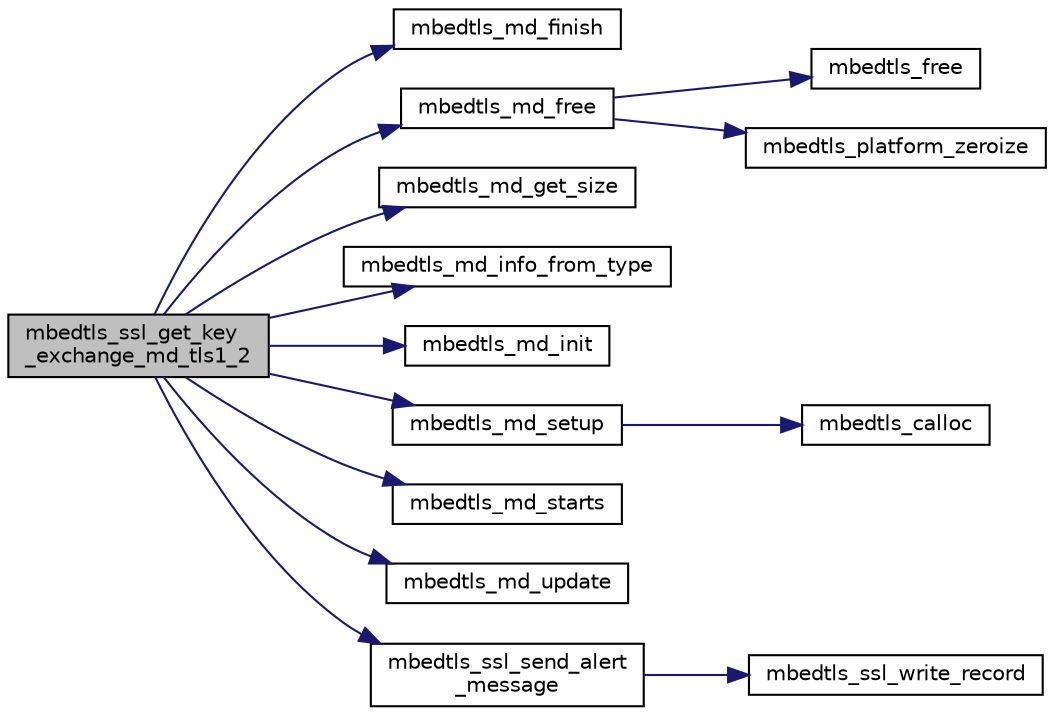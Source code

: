 digraph "mbedtls_ssl_get_key_exchange_md_tls1_2"
{
 // LATEX_PDF_SIZE
  edge [fontname="Helvetica",fontsize="10",labelfontname="Helvetica",labelfontsize="10"];
  node [fontname="Helvetica",fontsize="10",shape=record];
  rankdir="LR";
  Node1 [label="mbedtls_ssl_get_key\l_exchange_md_tls1_2",height=0.2,width=0.4,color="black", fillcolor="grey75", style="filled", fontcolor="black",tooltip=" "];
  Node1 -> Node2 [color="midnightblue",fontsize="10",style="solid",fontname="Helvetica"];
  Node2 [label="mbedtls_md_finish",height=0.2,width=0.4,color="black", fillcolor="white", style="filled",URL="$d1/d7e/md_8c.html#adf77ab9b0f117367883988ee5f0af1f4",tooltip="This function finishes the digest operation, and writes the result to the output buffer."];
  Node1 -> Node3 [color="midnightblue",fontsize="10",style="solid",fontname="Helvetica"];
  Node3 [label="mbedtls_md_free",height=0.2,width=0.4,color="black", fillcolor="white", style="filled",URL="$d1/d7e/md_8c.html#af3248ddb6ad05035292fa92ac4af2587",tooltip="This function clears the internal structure of ctx and frees any embedded internal structure,..."];
  Node3 -> Node4 [color="midnightblue",fontsize="10",style="solid",fontname="Helvetica"];
  Node4 [label="mbedtls_free",height=0.2,width=0.4,color="black", fillcolor="white", style="filled",URL="$dc/d3f/platform_8c.html#a5aeffbc9179142d77ef35d3266d5fc4d",tooltip=" "];
  Node3 -> Node5 [color="midnightblue",fontsize="10",style="solid",fontname="Helvetica"];
  Node5 [label="mbedtls_platform_zeroize",height=0.2,width=0.4,color="black", fillcolor="white", style="filled",URL="$dd/dde/platform__util_8c.html#aa4e36b2c1c58d8ad89e1e11b6ebea2d9",tooltip="Securely zeroize a buffer."];
  Node1 -> Node6 [color="midnightblue",fontsize="10",style="solid",fontname="Helvetica"];
  Node6 [label="mbedtls_md_get_size",height=0.2,width=0.4,color="black", fillcolor="white", style="filled",URL="$d1/d7e/md_8c.html#ae20f4ddcf2bbf2e59cafc6fab8c993d6",tooltip="This function extracts the message-digest size from the message-digest information structure."];
  Node1 -> Node7 [color="midnightblue",fontsize="10",style="solid",fontname="Helvetica"];
  Node7 [label="mbedtls_md_info_from_type",height=0.2,width=0.4,color="black", fillcolor="white", style="filled",URL="$d1/d7e/md_8c.html#aca53b51e0c8eb0e07c7eb4a3e6acfa0d",tooltip="This function returns the message-digest information associated with the given digest type."];
  Node1 -> Node8 [color="midnightblue",fontsize="10",style="solid",fontname="Helvetica"];
  Node8 [label="mbedtls_md_init",height=0.2,width=0.4,color="black", fillcolor="white", style="filled",URL="$d1/d7e/md_8c.html#ad8b02927ca10552e3cbf293fa8c10e24",tooltip="This function initializes a message-digest context without binding it to a particular message-digest ..."];
  Node1 -> Node9 [color="midnightblue",fontsize="10",style="solid",fontname="Helvetica"];
  Node9 [label="mbedtls_md_setup",height=0.2,width=0.4,color="black", fillcolor="white", style="filled",URL="$d1/d7e/md_8c.html#a1b858111212997b90bd7d2c71010a7ec",tooltip="This function selects the message digest algorithm to use, and allocates internal structures."];
  Node9 -> Node10 [color="midnightblue",fontsize="10",style="solid",fontname="Helvetica"];
  Node10 [label="mbedtls_calloc",height=0.2,width=0.4,color="black", fillcolor="white", style="filled",URL="$dc/d3f/platform_8c.html#a065dcb25fe2c4492a910bec761400ebe",tooltip=" "];
  Node1 -> Node11 [color="midnightblue",fontsize="10",style="solid",fontname="Helvetica"];
  Node11 [label="mbedtls_md_starts",height=0.2,width=0.4,color="black", fillcolor="white", style="filled",URL="$d1/d7e/md_8c.html#a24483eff556810e3489ac6abefa328e6",tooltip="This function starts a message-digest computation."];
  Node1 -> Node12 [color="midnightblue",fontsize="10",style="solid",fontname="Helvetica"];
  Node12 [label="mbedtls_md_update",height=0.2,width=0.4,color="black", fillcolor="white", style="filled",URL="$d1/d7e/md_8c.html#a7e50ce3a8c75b5221d07be657b93ca94",tooltip="This function feeds an input buffer into an ongoing message-digest computation."];
  Node1 -> Node13 [color="midnightblue",fontsize="10",style="solid",fontname="Helvetica"];
  Node13 [label="mbedtls_ssl_send_alert\l_message",height=0.2,width=0.4,color="black", fillcolor="white", style="filled",URL="$d4/df9/ssl__tls_8c.html#a431e67252731a34bd9b5f2c9222f4c43",tooltip="Send an alert message."];
  Node13 -> Node14 [color="midnightblue",fontsize="10",style="solid",fontname="Helvetica"];
  Node14 [label="mbedtls_ssl_write_record",height=0.2,width=0.4,color="black", fillcolor="white", style="filled",URL="$d4/df9/ssl__tls_8c.html#a56dba26b0d35cd109798849dd8d9e304",tooltip=" "];
}

